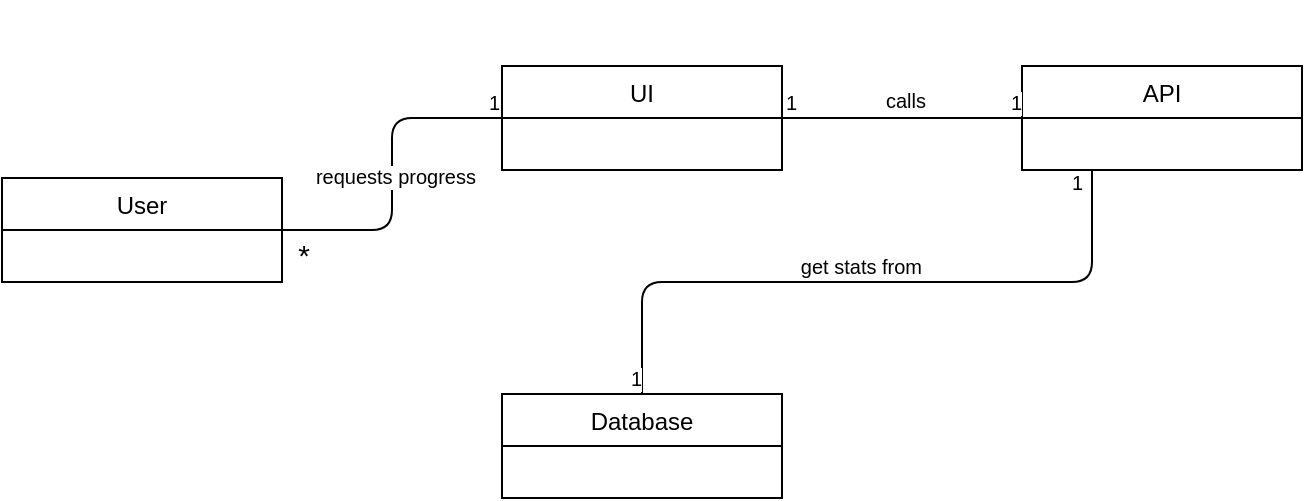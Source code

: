 <mxfile version="10.7.1" type="google"><diagram id="uhGrhZmLQ4xZ4lCOnSSr" name="Page-1"><mxGraphModel dx="840" dy="452" grid="1" gridSize="10" guides="1" tooltips="1" connect="1" arrows="1" fold="1" page="1" pageScale="1" pageWidth="850" pageHeight="1100" math="0" shadow="0"><root><mxCell id="0"/><mxCell id="1" parent="0"/><mxCell id="Vt9ndj5ZkhVj5kzoZ5Jz-1" value="User" style="swimlane;fontStyle=0;childLayout=stackLayout;horizontal=1;startSize=26;fillColor=none;horizontalStack=0;resizeParent=1;resizeParentMax=0;resizeLast=0;collapsible=1;marginBottom=0;" parent="1" vertex="1"><mxGeometry x="30" y="272" width="140" height="52" as="geometry"><mxRectangle x="120" y="80" width="90" height="26" as="alternateBounds"/></mxGeometry></mxCell><mxCell id="Vt9ndj5ZkhVj5kzoZ5Jz-2" value="Database" style="swimlane;fontStyle=0;childLayout=stackLayout;horizontal=1;startSize=26;fillColor=none;horizontalStack=0;resizeParent=1;resizeParentMax=0;resizeLast=0;collapsible=1;marginBottom=0;" parent="1" vertex="1"><mxGeometry x="280" y="380" width="140" height="52" as="geometry"/></mxCell><mxCell id="Vt9ndj5ZkhVj5kzoZ5Jz-3" value="UI" style="swimlane;fontStyle=0;childLayout=stackLayout;horizontal=1;startSize=26;fillColor=none;horizontalStack=0;resizeParent=1;resizeParentMax=0;resizeLast=0;collapsible=1;marginBottom=0;" parent="1" vertex="1"><mxGeometry x="280" y="216" width="140" height="52" as="geometry"/></mxCell><mxCell id="Vt9ndj5ZkhVj5kzoZ5Jz-4" value="API" style="swimlane;fontStyle=0;childLayout=stackLayout;horizontal=1;startSize=26;fillColor=none;horizontalStack=0;resizeParent=1;resizeParentMax=0;resizeLast=0;collapsible=1;marginBottom=0;" parent="1" vertex="1"><mxGeometry x="540" y="216" width="140" height="52" as="geometry"/></mxCell><mxCell id="Vt9ndj5ZkhVj5kzoZ5Jz-5" value="" style="endArrow=none;html=1;edgeStyle=orthogonalEdgeStyle;entryX=0;entryY=0.5;entryDx=0;entryDy=0;exitX=1;exitY=0.5;exitDx=0;exitDy=0;" parent="1" source="Vt9ndj5ZkhVj5kzoZ5Jz-1" target="Vt9ndj5ZkhVj5kzoZ5Jz-3" edge="1"><mxGeometry relative="1" as="geometry"><mxPoint x="170" y="311" as="sourcePoint"/><mxPoint x="250" y="270" as="targetPoint"/></mxGeometry></mxCell><mxCell id="Vt9ndj5ZkhVj5kzoZ5Jz-6" value="requests progress" style="resizable=0;html=1;align=right;verticalAlign=bottom;labelBackgroundColor=#ffffff;fontSize=10;" parent="Vt9ndj5ZkhVj5kzoZ5Jz-5" connectable="0" vertex="1"><mxGeometry x="1" relative="1" as="geometry"><mxPoint x="-13" y="37" as="offset"/></mxGeometry></mxCell><mxCell id="Vt9ndj5ZkhVj5kzoZ5Jz-7" value="1" style="resizable=0;html=1;align=right;verticalAlign=bottom;labelBackgroundColor=#ffffff;fontSize=10;" parent="1" connectable="0" vertex="1"><mxGeometry x="309" y="184" as="geometry"><mxPoint x="-30" y="58" as="offset"/></mxGeometry></mxCell><mxCell id="Vt9ndj5ZkhVj5kzoZ5Jz-8" value="&lt;font style=&quot;font-size: 15px&quot;&gt;*&lt;/font&gt;" style="resizable=0;html=1;align=right;verticalAlign=bottom;labelBackgroundColor=#ffffff;fontSize=10;" parent="1" connectable="0" vertex="1"><mxGeometry x="194" y="265" as="geometry"><mxPoint x="-10" y="56" as="offset"/></mxGeometry></mxCell><mxCell id="Vt9ndj5ZkhVj5kzoZ5Jz-9" value="" style="endArrow=none;html=1;edgeStyle=orthogonalEdgeStyle;" parent="1" edge="1"><mxGeometry relative="1" as="geometry"><mxPoint x="420" y="242" as="sourcePoint"/><mxPoint x="540" y="242" as="targetPoint"/></mxGeometry></mxCell><mxCell id="Vt9ndj5ZkhVj5kzoZ5Jz-10" value="1" style="resizable=0;html=1;align=left;verticalAlign=bottom;labelBackgroundColor=#ffffff;fontSize=10;" parent="Vt9ndj5ZkhVj5kzoZ5Jz-9" connectable="0" vertex="1"><mxGeometry x="-1" relative="1" as="geometry"/></mxCell><mxCell id="Vt9ndj5ZkhVj5kzoZ5Jz-11" value="1" style="resizable=0;html=1;align=right;verticalAlign=bottom;labelBackgroundColor=#ffffff;fontSize=10;" parent="Vt9ndj5ZkhVj5kzoZ5Jz-9" connectable="0" vertex="1"><mxGeometry x="1" relative="1" as="geometry"/></mxCell><mxCell id="Vt9ndj5ZkhVj5kzoZ5Jz-12" value="calls" style="resizable=0;html=1;align=right;verticalAlign=bottom;labelBackgroundColor=#ffffff;fontSize=10;" parent="1" connectable="0" vertex="1"><mxGeometry x="502" y="185" as="geometry"><mxPoint x="-10" y="56" as="offset"/></mxGeometry></mxCell><mxCell id="Vt9ndj5ZkhVj5kzoZ5Jz-13" value="" style="endArrow=none;html=1;edgeStyle=orthogonalEdgeStyle;exitX=0.25;exitY=1;exitDx=0;exitDy=0;" parent="1" source="Vt9ndj5ZkhVj5kzoZ5Jz-4" target="Vt9ndj5ZkhVj5kzoZ5Jz-2" edge="1"><mxGeometry relative="1" as="geometry"><mxPoint x="590" y="310" as="sourcePoint"/><mxPoint x="710" y="310" as="targetPoint"/></mxGeometry></mxCell><mxCell id="Vt9ndj5ZkhVj5kzoZ5Jz-14" value="1" style="resizable=0;html=1;align=left;verticalAlign=bottom;labelBackgroundColor=#ffffff;fontSize=10;" parent="Vt9ndj5ZkhVj5kzoZ5Jz-13" connectable="0" vertex="1"><mxGeometry x="-1" relative="1" as="geometry"><mxPoint x="-12" y="14" as="offset"/></mxGeometry></mxCell><mxCell id="Vt9ndj5ZkhVj5kzoZ5Jz-15" value="1" style="resizable=0;html=1;align=right;verticalAlign=bottom;labelBackgroundColor=#ffffff;fontSize=10;" parent="Vt9ndj5ZkhVj5kzoZ5Jz-13" connectable="0" vertex="1"><mxGeometry x="1" relative="1" as="geometry"/></mxCell><mxCell id="Vt9ndj5ZkhVj5kzoZ5Jz-16" value="get stats from" style="resizable=0;html=1;align=right;verticalAlign=bottom;labelBackgroundColor=#ffffff;fontSize=10;" parent="1" connectable="0" vertex="1"><mxGeometry x="500" y="268" as="geometry"><mxPoint x="-10" y="56" as="offset"/></mxGeometry></mxCell></root></mxGraphModel></diagram></mxfile>